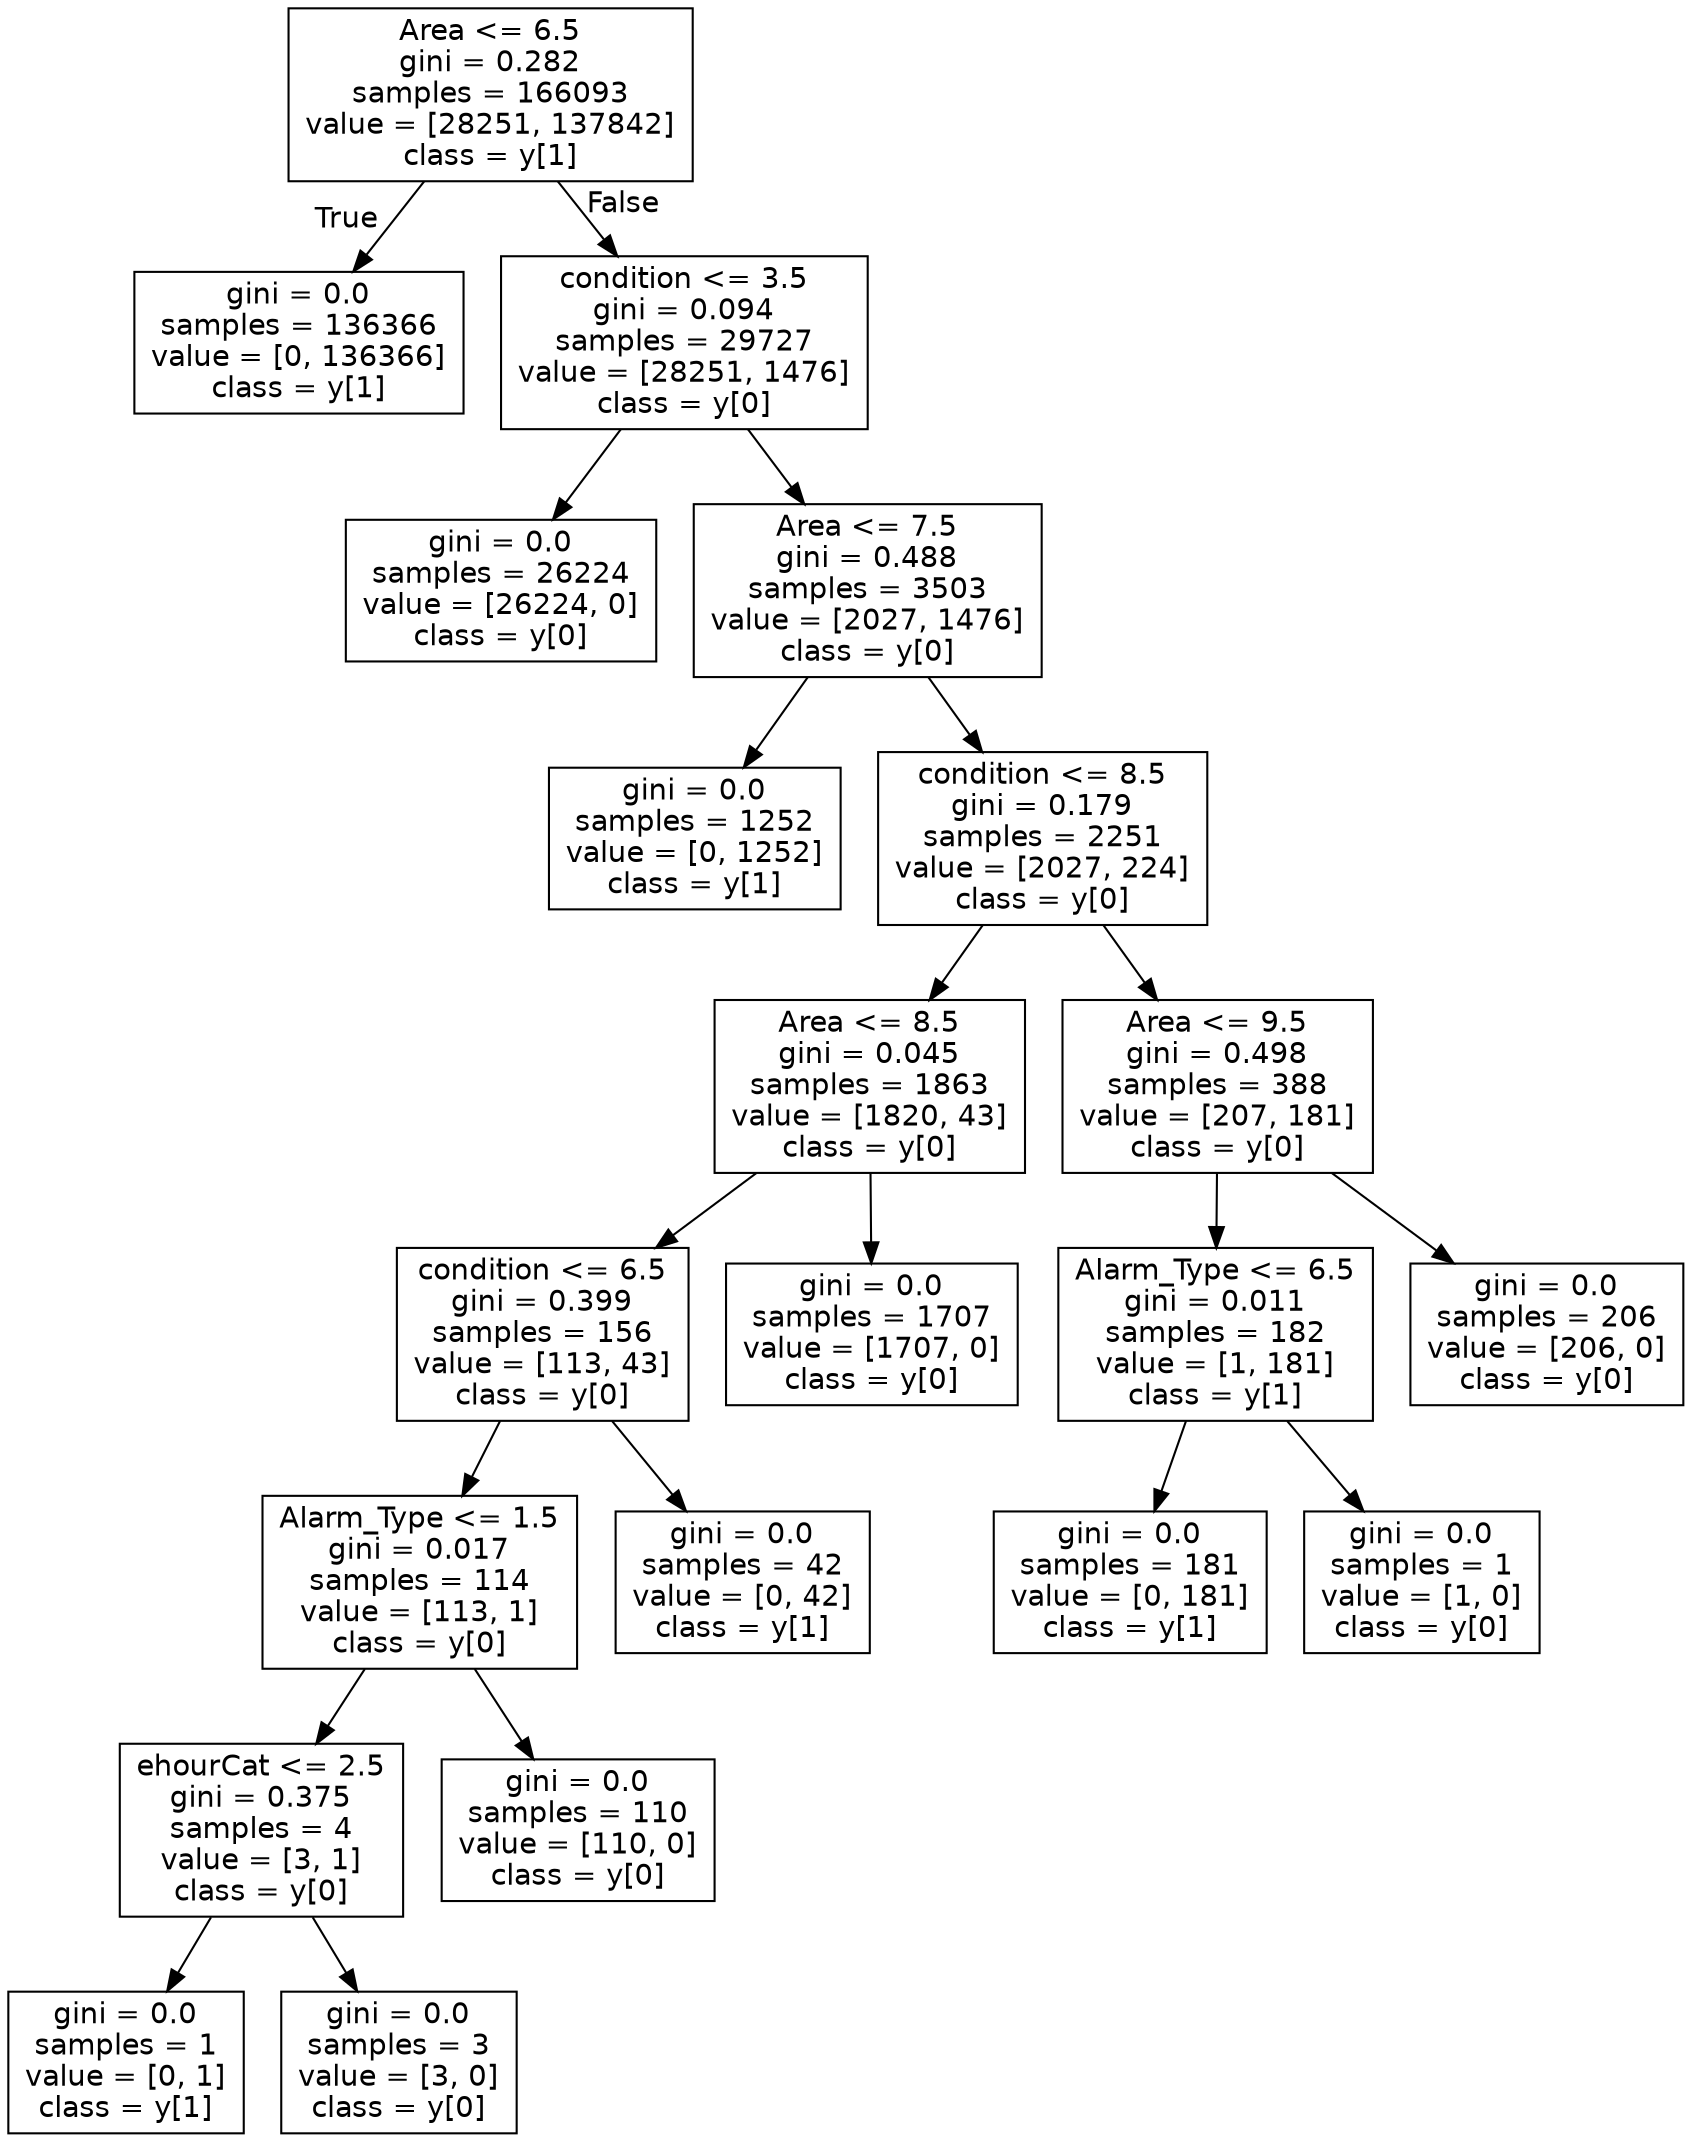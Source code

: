 digraph Tree {
node [shape=box, fontname="helvetica"] ;
edge [fontname="helvetica"] ;
0 [label="Area <= 6.5\ngini = 0.282\nsamples = 166093\nvalue = [28251, 137842]\nclass = y[1]"] ;
1 [label="gini = 0.0\nsamples = 136366\nvalue = [0, 136366]\nclass = y[1]"] ;
0 -> 1 [labeldistance=2.5, labelangle=45, headlabel="True"] ;
2 [label="condition <= 3.5\ngini = 0.094\nsamples = 29727\nvalue = [28251, 1476]\nclass = y[0]"] ;
0 -> 2 [labeldistance=2.5, labelangle=-45, headlabel="False"] ;
3 [label="gini = 0.0\nsamples = 26224\nvalue = [26224, 0]\nclass = y[0]"] ;
2 -> 3 ;
4 [label="Area <= 7.5\ngini = 0.488\nsamples = 3503\nvalue = [2027, 1476]\nclass = y[0]"] ;
2 -> 4 ;
5 [label="gini = 0.0\nsamples = 1252\nvalue = [0, 1252]\nclass = y[1]"] ;
4 -> 5 ;
6 [label="condition <= 8.5\ngini = 0.179\nsamples = 2251\nvalue = [2027, 224]\nclass = y[0]"] ;
4 -> 6 ;
7 [label="Area <= 8.5\ngini = 0.045\nsamples = 1863\nvalue = [1820, 43]\nclass = y[0]"] ;
6 -> 7 ;
8 [label="condition <= 6.5\ngini = 0.399\nsamples = 156\nvalue = [113, 43]\nclass = y[0]"] ;
7 -> 8 ;
9 [label="Alarm_Type <= 1.5\ngini = 0.017\nsamples = 114\nvalue = [113, 1]\nclass = y[0]"] ;
8 -> 9 ;
10 [label="ehourCat <= 2.5\ngini = 0.375\nsamples = 4\nvalue = [3, 1]\nclass = y[0]"] ;
9 -> 10 ;
11 [label="gini = 0.0\nsamples = 1\nvalue = [0, 1]\nclass = y[1]"] ;
10 -> 11 ;
12 [label="gini = 0.0\nsamples = 3\nvalue = [3, 0]\nclass = y[0]"] ;
10 -> 12 ;
13 [label="gini = 0.0\nsamples = 110\nvalue = [110, 0]\nclass = y[0]"] ;
9 -> 13 ;
14 [label="gini = 0.0\nsamples = 42\nvalue = [0, 42]\nclass = y[1]"] ;
8 -> 14 ;
15 [label="gini = 0.0\nsamples = 1707\nvalue = [1707, 0]\nclass = y[0]"] ;
7 -> 15 ;
16 [label="Area <= 9.5\ngini = 0.498\nsamples = 388\nvalue = [207, 181]\nclass = y[0]"] ;
6 -> 16 ;
17 [label="Alarm_Type <= 6.5\ngini = 0.011\nsamples = 182\nvalue = [1, 181]\nclass = y[1]"] ;
16 -> 17 ;
18 [label="gini = 0.0\nsamples = 181\nvalue = [0, 181]\nclass = y[1]"] ;
17 -> 18 ;
19 [label="gini = 0.0\nsamples = 1\nvalue = [1, 0]\nclass = y[0]"] ;
17 -> 19 ;
20 [label="gini = 0.0\nsamples = 206\nvalue = [206, 0]\nclass = y[0]"] ;
16 -> 20 ;
}